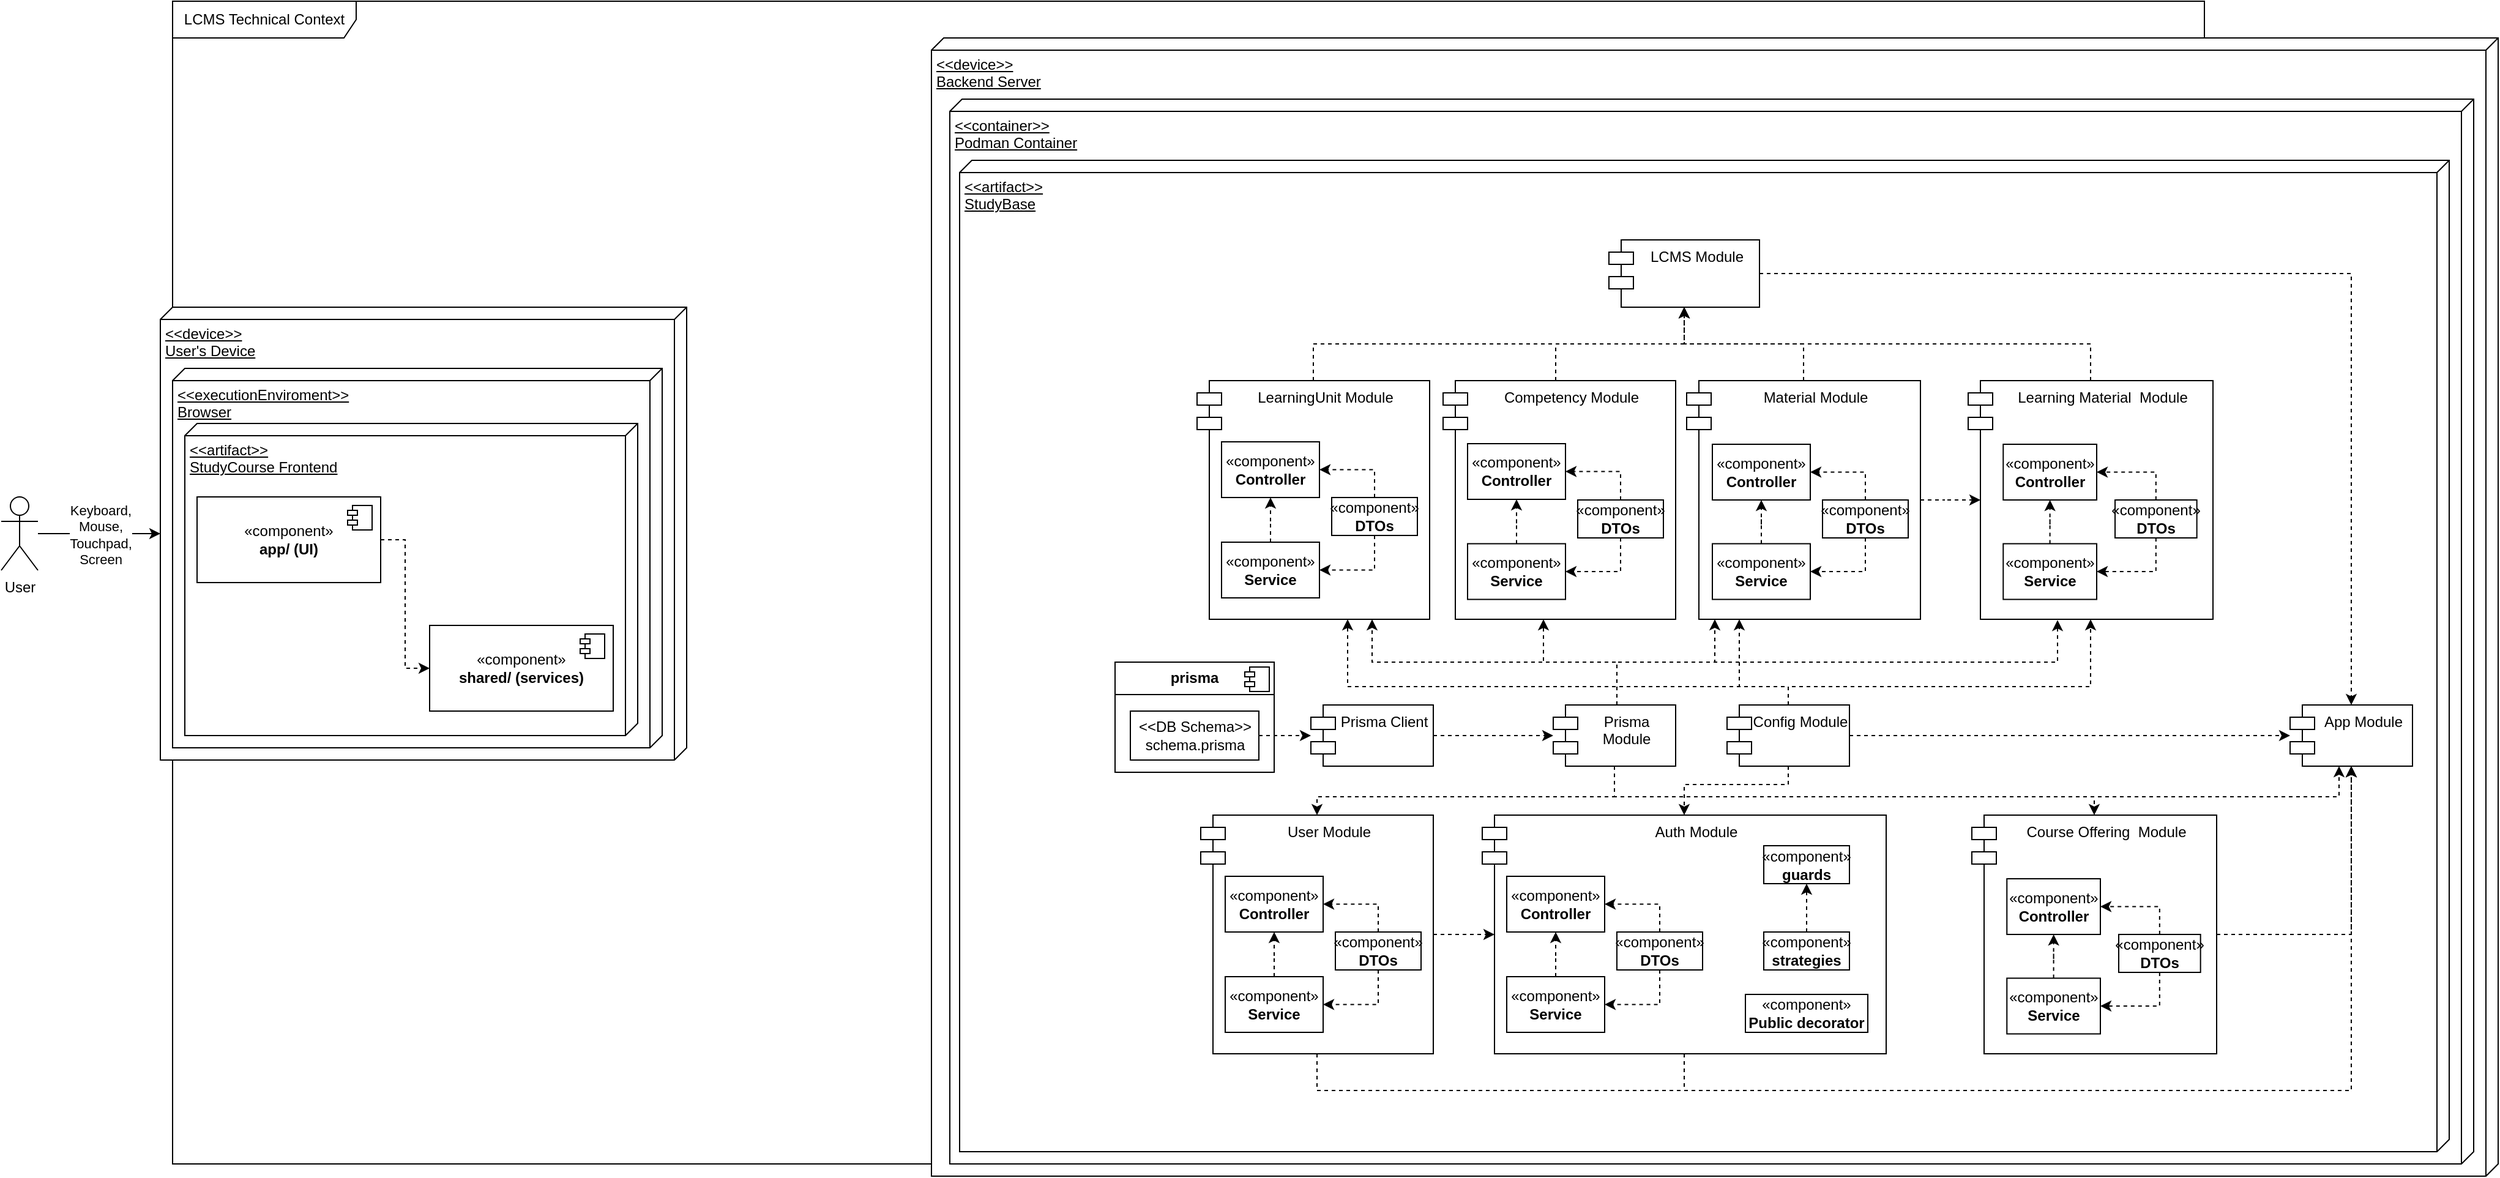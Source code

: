 <mxfile version="25.0.3">
  <diagram name="Page-1" id="3V8vz6xEhUbXwEFhNSxs">
    <mxGraphModel dx="2022" dy="1802" grid="1" gridSize="10" guides="1" tooltips="1" connect="1" arrows="1" fold="1" page="1" pageScale="1" pageWidth="827" pageHeight="1169" math="0" shadow="0">
      <root>
        <mxCell id="0" />
        <mxCell id="1" parent="0" />
        <mxCell id="BuL4cJ5vDAZep0cfOdnn-6" style="edgeStyle=orthogonalEdgeStyle;rounded=1;orthogonalLoop=1;jettySize=auto;html=1;curved=0;" edge="1" parent="1" source="BuL4cJ5vDAZep0cfOdnn-1" target="BuL4cJ5vDAZep0cfOdnn-3">
          <mxGeometry relative="1" as="geometry" />
        </mxCell>
        <mxCell id="BuL4cJ5vDAZep0cfOdnn-7" value="&lt;div&gt;Keyboard,&lt;/div&gt;&lt;div&gt;Mouse,&lt;/div&gt;&lt;div&gt;Touchpad,&lt;/div&gt;&lt;div&gt;Screen&lt;br&gt;&lt;/div&gt;" style="edgeLabel;html=1;align=center;verticalAlign=middle;resizable=0;points=[];" vertex="1" connectable="0" parent="BuL4cJ5vDAZep0cfOdnn-6">
          <mxGeometry x="0.01" y="-1" relative="1" as="geometry">
            <mxPoint as="offset" />
          </mxGeometry>
        </mxCell>
        <mxCell id="BuL4cJ5vDAZep0cfOdnn-1" value="User" style="shape=umlActor;verticalLabelPosition=bottom;verticalAlign=top;html=1;" vertex="1" parent="1">
          <mxGeometry x="-120" y="325" width="30" height="60" as="geometry" />
        </mxCell>
        <mxCell id="BuL4cJ5vDAZep0cfOdnn-2" value="LCMS Technical Context" style="shape=umlFrame;whiteSpace=wrap;html=1;pointerEvents=0;width=150;height=30;" vertex="1" parent="1">
          <mxGeometry x="20" y="-80" width="1660" height="950" as="geometry" />
        </mxCell>
        <mxCell id="BuL4cJ5vDAZep0cfOdnn-3" value="&lt;div&gt;&amp;lt;&amp;lt;device&amp;gt;&amp;gt;&lt;/div&gt;&lt;div&gt;User&#39;s Device&lt;/div&gt;" style="verticalAlign=top;align=left;spacingTop=8;spacingLeft=2;spacingRight=12;shape=cube;size=10;direction=south;fontStyle=4;html=1;whiteSpace=wrap;" vertex="1" parent="1">
          <mxGeometry x="10" y="170" width="430" height="370" as="geometry" />
        </mxCell>
        <mxCell id="BuL4cJ5vDAZep0cfOdnn-5" value="&lt;div&gt;&amp;lt;&amp;lt;executionEnviroment&amp;gt;&amp;gt;&lt;/div&gt;&lt;div&gt;Browser&lt;br&gt;&lt;/div&gt;" style="verticalAlign=top;align=left;spacingTop=8;spacingLeft=2;spacingRight=12;shape=cube;size=10;direction=south;fontStyle=4;html=1;whiteSpace=wrap;" vertex="1" parent="1">
          <mxGeometry x="20" y="220" width="400" height="310" as="geometry" />
        </mxCell>
        <mxCell id="BuL4cJ5vDAZep0cfOdnn-8" value="&lt;div&gt;&amp;lt;&amp;lt;artifact&amp;gt;&amp;gt;&lt;/div&gt;&lt;div&gt;StudyCourse Frontend&lt;br&gt;&lt;/div&gt;" style="verticalAlign=top;align=left;spacingTop=8;spacingLeft=2;spacingRight=12;shape=cube;size=10;direction=south;fontStyle=4;html=1;whiteSpace=wrap;" vertex="1" parent="1">
          <mxGeometry x="30" y="265" width="370" height="255" as="geometry" />
        </mxCell>
        <mxCell id="BuL4cJ5vDAZep0cfOdnn-9" value="«component»&lt;br&gt;&lt;b&gt;shared/ (services)&lt;/b&gt;" style="html=1;dropTarget=0;whiteSpace=wrap;" vertex="1" parent="1">
          <mxGeometry x="230" y="430" width="150" height="70" as="geometry" />
        </mxCell>
        <mxCell id="BuL4cJ5vDAZep0cfOdnn-10" value="" style="shape=module;jettyWidth=8;jettyHeight=4;" vertex="1" parent="BuL4cJ5vDAZep0cfOdnn-9">
          <mxGeometry x="1" width="20" height="20" relative="1" as="geometry">
            <mxPoint x="-27" y="7" as="offset" />
          </mxGeometry>
        </mxCell>
        <mxCell id="BuL4cJ5vDAZep0cfOdnn-13" style="edgeStyle=orthogonalEdgeStyle;rounded=0;orthogonalLoop=1;jettySize=auto;html=1;entryX=0;entryY=0.5;entryDx=0;entryDy=0;dashed=1;" edge="1" parent="1" source="BuL4cJ5vDAZep0cfOdnn-11" target="BuL4cJ5vDAZep0cfOdnn-9">
          <mxGeometry relative="1" as="geometry" />
        </mxCell>
        <mxCell id="BuL4cJ5vDAZep0cfOdnn-11" value="&lt;div&gt;«component»&lt;/div&gt;&lt;b&gt;app/ (UI)&lt;/b&gt; " style="html=1;dropTarget=0;whiteSpace=wrap;" vertex="1" parent="1">
          <mxGeometry x="40" y="325" width="150" height="70" as="geometry" />
        </mxCell>
        <mxCell id="BuL4cJ5vDAZep0cfOdnn-12" value="" style="shape=module;jettyWidth=8;jettyHeight=4;" vertex="1" parent="BuL4cJ5vDAZep0cfOdnn-11">
          <mxGeometry x="1" width="20" height="20" relative="1" as="geometry">
            <mxPoint x="-27" y="7" as="offset" />
          </mxGeometry>
        </mxCell>
        <mxCell id="BuL4cJ5vDAZep0cfOdnn-14" value="&lt;div&gt;&amp;lt;&amp;lt;device&amp;gt;&amp;gt;&lt;/div&gt;&lt;div&gt;Backend Server&lt;br&gt;&lt;/div&gt;" style="verticalAlign=top;align=left;spacingTop=8;spacingLeft=2;spacingRight=12;shape=cube;size=10;direction=south;fontStyle=4;html=1;whiteSpace=wrap;" vertex="1" parent="1">
          <mxGeometry x="640" y="-50" width="1280" height="930" as="geometry" />
        </mxCell>
        <mxCell id="BuL4cJ5vDAZep0cfOdnn-15" value="&lt;div&gt;&amp;lt;&amp;lt;container&amp;gt;&amp;gt;&lt;/div&gt;&lt;div&gt;Podman Container&lt;br&gt;&lt;/div&gt;" style="verticalAlign=top;align=left;spacingTop=8;spacingLeft=2;spacingRight=12;shape=cube;size=10;direction=south;fontStyle=4;html=1;whiteSpace=wrap;" vertex="1" parent="1">
          <mxGeometry x="655" width="1245" height="870" as="geometry" />
        </mxCell>
        <mxCell id="BuL4cJ5vDAZep0cfOdnn-16" value="&lt;div&gt;&amp;lt;&amp;lt;artifact&amp;gt;&amp;gt;&lt;/div&gt;&lt;div&gt;StudyBase&lt;br&gt;&lt;/div&gt;" style="verticalAlign=top;align=left;spacingTop=8;spacingLeft=2;spacingRight=12;shape=cube;size=10;direction=south;fontStyle=4;html=1;whiteSpace=wrap;" vertex="1" parent="1">
          <mxGeometry x="663" y="50" width="1217" height="810" as="geometry" />
        </mxCell>
        <mxCell id="BuL4cJ5vDAZep0cfOdnn-58" style="edgeStyle=orthogonalEdgeStyle;rounded=0;orthogonalLoop=1;jettySize=auto;html=1;dashed=1;" edge="1" parent="1" source="BuL4cJ5vDAZep0cfOdnn-17" target="BuL4cJ5vDAZep0cfOdnn-57">
          <mxGeometry relative="1" as="geometry" />
        </mxCell>
        <mxCell id="BuL4cJ5vDAZep0cfOdnn-17" value="Prisma Client" style="shape=module;align=left;spacingLeft=20;align=center;verticalAlign=top;whiteSpace=wrap;html=1;" vertex="1" parent="1">
          <mxGeometry x="950" y="495" width="100" height="50" as="geometry" />
        </mxCell>
        <mxCell id="BuL4cJ5vDAZep0cfOdnn-29" value="" style="group" vertex="1" connectable="0" parent="1">
          <mxGeometry x="790" y="460" width="130" height="90" as="geometry" />
        </mxCell>
        <mxCell id="BuL4cJ5vDAZep0cfOdnn-22" value="&lt;p style=&quot;margin:0px;margin-top:6px;text-align:center;&quot;&gt;&lt;b&gt;prisma&lt;/b&gt;&lt;/p&gt;&lt;hr size=&quot;1&quot; style=&quot;border-style:solid;&quot;&gt;" style="align=left;overflow=fill;html=1;dropTarget=0;whiteSpace=wrap;" vertex="1" parent="BuL4cJ5vDAZep0cfOdnn-29">
          <mxGeometry width="130" height="90" as="geometry" />
        </mxCell>
        <mxCell id="BuL4cJ5vDAZep0cfOdnn-23" value="" style="shape=component;jettyWidth=8;jettyHeight=4;" vertex="1" parent="BuL4cJ5vDAZep0cfOdnn-22">
          <mxGeometry x="1" width="20" height="20" relative="1" as="geometry">
            <mxPoint x="-24" y="4" as="offset" />
          </mxGeometry>
        </mxCell>
        <mxCell id="BuL4cJ5vDAZep0cfOdnn-27" value="&amp;lt;&amp;lt;DB Schema&amp;gt;&amp;gt;&lt;br&gt;&lt;div&gt;schema.prisma&lt;/div&gt;" style="html=1;whiteSpace=wrap;" vertex="1" parent="BuL4cJ5vDAZep0cfOdnn-29">
          <mxGeometry x="12.5" y="40" width="105" height="40" as="geometry" />
        </mxCell>
        <mxCell id="BuL4cJ5vDAZep0cfOdnn-28" style="edgeStyle=orthogonalEdgeStyle;rounded=0;orthogonalLoop=1;jettySize=auto;html=1;dashed=1;" edge="1" parent="1" source="BuL4cJ5vDAZep0cfOdnn-27" target="BuL4cJ5vDAZep0cfOdnn-17">
          <mxGeometry relative="1" as="geometry" />
        </mxCell>
        <mxCell id="BuL4cJ5vDAZep0cfOdnn-110" style="edgeStyle=orthogonalEdgeStyle;rounded=0;orthogonalLoop=1;jettySize=auto;html=1;dashed=1;" edge="1" parent="1" source="BuL4cJ5vDAZep0cfOdnn-57" target="BuL4cJ5vDAZep0cfOdnn-95">
          <mxGeometry relative="1" as="geometry">
            <Array as="points">
              <mxPoint x="1198" y="570" />
              <mxPoint x="955" y="570" />
            </Array>
          </mxGeometry>
        </mxCell>
        <mxCell id="BuL4cJ5vDAZep0cfOdnn-163" style="edgeStyle=orthogonalEdgeStyle;rounded=0;orthogonalLoop=1;jettySize=auto;html=1;dashed=1;" edge="1" parent="1" source="BuL4cJ5vDAZep0cfOdnn-57" target="BuL4cJ5vDAZep0cfOdnn-155">
          <mxGeometry relative="1" as="geometry">
            <Array as="points">
              <mxPoint x="1198" y="570" />
              <mxPoint x="1590" y="570" />
            </Array>
          </mxGeometry>
        </mxCell>
        <mxCell id="BuL4cJ5vDAZep0cfOdnn-175" style="edgeStyle=orthogonalEdgeStyle;rounded=0;orthogonalLoop=1;jettySize=auto;html=1;dashed=1;" edge="1" parent="1" source="BuL4cJ5vDAZep0cfOdnn-57" target="BuL4cJ5vDAZep0cfOdnn-165">
          <mxGeometry relative="1" as="geometry">
            <Array as="points">
              <mxPoint x="1198" y="570" />
              <mxPoint x="1790" y="570" />
            </Array>
          </mxGeometry>
        </mxCell>
        <mxCell id="BuL4cJ5vDAZep0cfOdnn-57" value="Prisma Module" style="shape=module;align=left;spacingLeft=20;align=center;verticalAlign=top;whiteSpace=wrap;html=1;" vertex="1" parent="1">
          <mxGeometry x="1148" y="495" width="100" height="50" as="geometry" />
        </mxCell>
        <mxCell id="BuL4cJ5vDAZep0cfOdnn-117" style="edgeStyle=orthogonalEdgeStyle;rounded=0;orthogonalLoop=1;jettySize=auto;html=1;dashed=1;" edge="1" parent="1" source="BuL4cJ5vDAZep0cfOdnn-62" target="BuL4cJ5vDAZep0cfOdnn-103">
          <mxGeometry relative="1" as="geometry">
            <Array as="points">
              <mxPoint x="1340" y="560" />
              <mxPoint x="1255" y="560" />
            </Array>
          </mxGeometry>
        </mxCell>
        <mxCell id="BuL4cJ5vDAZep0cfOdnn-174" style="edgeStyle=orthogonalEdgeStyle;rounded=0;orthogonalLoop=1;jettySize=auto;html=1;dashed=1;" edge="1" parent="1" source="BuL4cJ5vDAZep0cfOdnn-62" target="BuL4cJ5vDAZep0cfOdnn-165">
          <mxGeometry relative="1" as="geometry" />
        </mxCell>
        <mxCell id="BuL4cJ5vDAZep0cfOdnn-62" value="Config Module" style="shape=module;align=left;spacingLeft=20;align=center;verticalAlign=top;whiteSpace=wrap;html=1;" vertex="1" parent="1">
          <mxGeometry x="1290" y="495" width="100" height="50" as="geometry" />
        </mxCell>
        <mxCell id="BuL4cJ5vDAZep0cfOdnn-70" style="edgeStyle=orthogonalEdgeStyle;rounded=0;orthogonalLoop=1;jettySize=auto;html=1;dashed=1;" edge="1" parent="1" source="BuL4cJ5vDAZep0cfOdnn-62" target="BuL4cJ5vDAZep0cfOdnn-32">
          <mxGeometry relative="1" as="geometry">
            <Array as="points">
              <mxPoint x="1340" y="480" />
              <mxPoint x="980" y="480" />
            </Array>
          </mxGeometry>
        </mxCell>
        <mxCell id="BuL4cJ5vDAZep0cfOdnn-63" style="edgeStyle=orthogonalEdgeStyle;rounded=0;orthogonalLoop=1;jettySize=auto;html=1;dashed=1;" edge="1" parent="1" source="BuL4cJ5vDAZep0cfOdnn-57" target="BuL4cJ5vDAZep0cfOdnn-32">
          <mxGeometry relative="1" as="geometry">
            <Array as="points">
              <mxPoint x="1200" y="460" />
              <mxPoint x="1000" y="460" />
            </Array>
          </mxGeometry>
        </mxCell>
        <mxCell id="BuL4cJ5vDAZep0cfOdnn-64" style="edgeStyle=orthogonalEdgeStyle;rounded=0;orthogonalLoop=1;jettySize=auto;html=1;dashed=1;" edge="1" parent="1" source="BuL4cJ5vDAZep0cfOdnn-57" target="BuL4cJ5vDAZep0cfOdnn-42">
          <mxGeometry relative="1" as="geometry">
            <Array as="points">
              <mxPoint x="1200" y="460" />
              <mxPoint x="1140" y="460" />
            </Array>
          </mxGeometry>
        </mxCell>
        <mxCell id="BuL4cJ5vDAZep0cfOdnn-65" style="edgeStyle=orthogonalEdgeStyle;rounded=0;orthogonalLoop=1;jettySize=auto;html=1;dashed=1;" edge="1" parent="1" source="BuL4cJ5vDAZep0cfOdnn-57" target="BuL4cJ5vDAZep0cfOdnn-47">
          <mxGeometry relative="1" as="geometry">
            <Array as="points">
              <mxPoint x="1200" y="460" />
              <mxPoint x="1280" y="460" />
            </Array>
          </mxGeometry>
        </mxCell>
        <mxCell id="BuL4cJ5vDAZep0cfOdnn-69" style="edgeStyle=orthogonalEdgeStyle;rounded=0;orthogonalLoop=1;jettySize=auto;html=1;dashed=1;" edge="1" parent="1" source="BuL4cJ5vDAZep0cfOdnn-62" target="BuL4cJ5vDAZep0cfOdnn-47">
          <mxGeometry relative="1" as="geometry">
            <Array as="points">
              <mxPoint x="1340" y="480" />
              <mxPoint x="1300" y="480" />
            </Array>
          </mxGeometry>
        </mxCell>
        <mxCell id="BuL4cJ5vDAZep0cfOdnn-67" style="edgeStyle=orthogonalEdgeStyle;rounded=0;orthogonalLoop=1;jettySize=auto;html=1;dashed=1;entryX=0.5;entryY=1;entryDx=0;entryDy=0;" edge="1" parent="1" source="BuL4cJ5vDAZep0cfOdnn-62" target="BuL4cJ5vDAZep0cfOdnn-52">
          <mxGeometry relative="1" as="geometry">
            <Array as="points">
              <mxPoint x="1340" y="480" />
              <mxPoint x="1587" y="480" />
            </Array>
          </mxGeometry>
        </mxCell>
        <mxCell id="BuL4cJ5vDAZep0cfOdnn-94" value="" style="group" vertex="1" connectable="0" parent="1">
          <mxGeometry x="860" y="585" width="190" height="195" as="geometry" />
        </mxCell>
        <mxCell id="BuL4cJ5vDAZep0cfOdnn-95" value="User Module" style="shape=module;align=left;spacingLeft=20;align=center;verticalAlign=top;whiteSpace=wrap;html=1;" vertex="1" parent="BuL4cJ5vDAZep0cfOdnn-94">
          <mxGeometry width="190" height="195" as="geometry" />
        </mxCell>
        <mxCell id="BuL4cJ5vDAZep0cfOdnn-96" value="&lt;div&gt;«component»&lt;/div&gt;&lt;div&gt;&lt;b&gt;Controller&lt;/b&gt;&lt;/div&gt;" style="html=1;whiteSpace=wrap;" vertex="1" parent="BuL4cJ5vDAZep0cfOdnn-94">
          <mxGeometry x="20" y="50" width="80" height="45.5" as="geometry" />
        </mxCell>
        <mxCell id="BuL4cJ5vDAZep0cfOdnn-97" value="&lt;div&gt;«component»&lt;/div&gt;&lt;div&gt;&lt;b&gt;Service&lt;/b&gt;&lt;/div&gt;" style="html=1;whiteSpace=wrap;" vertex="1" parent="BuL4cJ5vDAZep0cfOdnn-94">
          <mxGeometry x="20" y="132" width="80" height="45.5" as="geometry" />
        </mxCell>
        <mxCell id="BuL4cJ5vDAZep0cfOdnn-98" value="«component»&lt;br&gt;&lt;b&gt;DTOs&lt;/b&gt;" style="html=1;whiteSpace=wrap;" vertex="1" parent="BuL4cJ5vDAZep0cfOdnn-94">
          <mxGeometry x="110" y="95.5" width="70" height="31" as="geometry" />
        </mxCell>
        <mxCell id="BuL4cJ5vDAZep0cfOdnn-99" style="edgeStyle=orthogonalEdgeStyle;rounded=0;orthogonalLoop=1;jettySize=auto;html=1;entryX=0.5;entryY=1;entryDx=0;entryDy=0;dashed=1;" edge="1" parent="BuL4cJ5vDAZep0cfOdnn-94" source="BuL4cJ5vDAZep0cfOdnn-97" target="BuL4cJ5vDAZep0cfOdnn-96">
          <mxGeometry relative="1" as="geometry" />
        </mxCell>
        <mxCell id="BuL4cJ5vDAZep0cfOdnn-100" style="edgeStyle=orthogonalEdgeStyle;rounded=0;orthogonalLoop=1;jettySize=auto;html=1;entryX=1;entryY=0.5;entryDx=0;entryDy=0;exitX=0.5;exitY=1;exitDx=0;exitDy=0;dashed=1;" edge="1" parent="BuL4cJ5vDAZep0cfOdnn-94" source="BuL4cJ5vDAZep0cfOdnn-98" target="BuL4cJ5vDAZep0cfOdnn-97">
          <mxGeometry relative="1" as="geometry" />
        </mxCell>
        <mxCell id="BuL4cJ5vDAZep0cfOdnn-101" style="edgeStyle=orthogonalEdgeStyle;rounded=0;orthogonalLoop=1;jettySize=auto;html=1;entryX=1;entryY=0.5;entryDx=0;entryDy=0;exitX=0.5;exitY=0;exitDx=0;exitDy=0;dashed=1;" edge="1" parent="BuL4cJ5vDAZep0cfOdnn-94" source="BuL4cJ5vDAZep0cfOdnn-98" target="BuL4cJ5vDAZep0cfOdnn-96">
          <mxGeometry relative="1" as="geometry" />
        </mxCell>
        <mxCell id="BuL4cJ5vDAZep0cfOdnn-92" style="edgeStyle=orthogonalEdgeStyle;rounded=0;orthogonalLoop=1;jettySize=auto;html=1;dashed=1;entryX=0.365;entryY=1.003;entryDx=0;entryDy=0;entryPerimeter=0;" edge="1" parent="1" source="BuL4cJ5vDAZep0cfOdnn-57" target="BuL4cJ5vDAZep0cfOdnn-52">
          <mxGeometry relative="1" as="geometry">
            <mxPoint x="1550" y="630" as="targetPoint" />
            <Array as="points">
              <mxPoint x="1200" y="460" />
              <mxPoint x="1560" y="460" />
            </Array>
          </mxGeometry>
        </mxCell>
        <mxCell id="BuL4cJ5vDAZep0cfOdnn-114" style="edgeStyle=orthogonalEdgeStyle;rounded=0;orthogonalLoop=1;jettySize=auto;html=1;entryX=0;entryY=0.5;entryDx=10;entryDy=0;entryPerimeter=0;dashed=1;" edge="1" parent="1" source="BuL4cJ5vDAZep0cfOdnn-95" target="BuL4cJ5vDAZep0cfOdnn-103">
          <mxGeometry relative="1" as="geometry" />
        </mxCell>
        <mxCell id="BuL4cJ5vDAZep0cfOdnn-116" value="" style="group" vertex="1" connectable="0" parent="1">
          <mxGeometry x="1090" y="585" width="330" height="195" as="geometry" />
        </mxCell>
        <mxCell id="BuL4cJ5vDAZep0cfOdnn-103" value="Auth Module" style="shape=module;align=left;spacingLeft=20;align=center;verticalAlign=top;whiteSpace=wrap;html=1;" vertex="1" parent="BuL4cJ5vDAZep0cfOdnn-116">
          <mxGeometry width="330" height="195" as="geometry" />
        </mxCell>
        <mxCell id="BuL4cJ5vDAZep0cfOdnn-104" value="&lt;div&gt;«component»&lt;/div&gt;&lt;div&gt;&lt;b&gt;Controller&lt;/b&gt;&lt;/div&gt;" style="html=1;whiteSpace=wrap;" vertex="1" parent="BuL4cJ5vDAZep0cfOdnn-116">
          <mxGeometry x="20" y="50" width="80" height="45.5" as="geometry" />
        </mxCell>
        <mxCell id="BuL4cJ5vDAZep0cfOdnn-105" value="&lt;div&gt;«component»&lt;/div&gt;&lt;div&gt;&lt;b&gt;Service&lt;/b&gt;&lt;/div&gt;" style="html=1;whiteSpace=wrap;" vertex="1" parent="BuL4cJ5vDAZep0cfOdnn-116">
          <mxGeometry x="20" y="132" width="80" height="45.5" as="geometry" />
        </mxCell>
        <mxCell id="BuL4cJ5vDAZep0cfOdnn-106" value="«component»&lt;br&gt;&lt;b&gt;DTOs&lt;/b&gt;" style="html=1;whiteSpace=wrap;" vertex="1" parent="BuL4cJ5vDAZep0cfOdnn-116">
          <mxGeometry x="110" y="95.5" width="70" height="31" as="geometry" />
        </mxCell>
        <mxCell id="BuL4cJ5vDAZep0cfOdnn-111" value="«component»&lt;br&gt;&lt;b&gt;guards&lt;/b&gt;" style="html=1;whiteSpace=wrap;" vertex="1" parent="BuL4cJ5vDAZep0cfOdnn-116">
          <mxGeometry x="230" y="25" width="70" height="31" as="geometry" />
        </mxCell>
        <mxCell id="BuL4cJ5vDAZep0cfOdnn-112" value="«component»&lt;br&gt;&lt;b&gt;strategies&lt;/b&gt;" style="html=1;whiteSpace=wrap;" vertex="1" parent="BuL4cJ5vDAZep0cfOdnn-116">
          <mxGeometry x="230" y="95.5" width="70" height="31" as="geometry" />
        </mxCell>
        <mxCell id="BuL4cJ5vDAZep0cfOdnn-113" value="&lt;div&gt;«component»&lt;/div&gt;&lt;b&gt;Public decorator&lt;/b&gt;" style="html=1;whiteSpace=wrap;" vertex="1" parent="BuL4cJ5vDAZep0cfOdnn-116">
          <mxGeometry x="215" y="146.5" width="100" height="31" as="geometry" />
        </mxCell>
        <mxCell id="BuL4cJ5vDAZep0cfOdnn-107" style="edgeStyle=orthogonalEdgeStyle;rounded=0;orthogonalLoop=1;jettySize=auto;html=1;entryX=0.5;entryY=1;entryDx=0;entryDy=0;dashed=1;" edge="1" parent="BuL4cJ5vDAZep0cfOdnn-116" source="BuL4cJ5vDAZep0cfOdnn-105" target="BuL4cJ5vDAZep0cfOdnn-104">
          <mxGeometry relative="1" as="geometry" />
        </mxCell>
        <mxCell id="BuL4cJ5vDAZep0cfOdnn-108" style="edgeStyle=orthogonalEdgeStyle;rounded=0;orthogonalLoop=1;jettySize=auto;html=1;entryX=1;entryY=0.5;entryDx=0;entryDy=0;exitX=0.5;exitY=1;exitDx=0;exitDy=0;dashed=1;" edge="1" parent="BuL4cJ5vDAZep0cfOdnn-116" source="BuL4cJ5vDAZep0cfOdnn-106" target="BuL4cJ5vDAZep0cfOdnn-105">
          <mxGeometry relative="1" as="geometry" />
        </mxCell>
        <mxCell id="BuL4cJ5vDAZep0cfOdnn-109" style="edgeStyle=orthogonalEdgeStyle;rounded=0;orthogonalLoop=1;jettySize=auto;html=1;entryX=1;entryY=0.5;entryDx=0;entryDy=0;exitX=0.5;exitY=0;exitDx=0;exitDy=0;dashed=1;" edge="1" parent="BuL4cJ5vDAZep0cfOdnn-116" source="BuL4cJ5vDAZep0cfOdnn-106" target="BuL4cJ5vDAZep0cfOdnn-104">
          <mxGeometry relative="1" as="geometry" />
        </mxCell>
        <mxCell id="BuL4cJ5vDAZep0cfOdnn-115" style="edgeStyle=orthogonalEdgeStyle;rounded=0;orthogonalLoop=1;jettySize=auto;html=1;entryX=0.5;entryY=1;entryDx=0;entryDy=0;dashed=1;" edge="1" parent="BuL4cJ5vDAZep0cfOdnn-116" source="BuL4cJ5vDAZep0cfOdnn-112" target="BuL4cJ5vDAZep0cfOdnn-111">
          <mxGeometry relative="1" as="geometry" />
        </mxCell>
        <mxCell id="BuL4cJ5vDAZep0cfOdnn-154" value="" style="group" vertex="1" connectable="0" parent="1">
          <mxGeometry x="1490" y="585" width="210" height="195" as="geometry" />
        </mxCell>
        <mxCell id="BuL4cJ5vDAZep0cfOdnn-155" value="Course Offering&amp;nbsp; Module" style="shape=module;align=left;spacingLeft=20;align=center;verticalAlign=top;whiteSpace=wrap;html=1;" vertex="1" parent="BuL4cJ5vDAZep0cfOdnn-154">
          <mxGeometry width="200" height="195" as="geometry" />
        </mxCell>
        <mxCell id="BuL4cJ5vDAZep0cfOdnn-156" value="&lt;div&gt;«component»&lt;/div&gt;&lt;div&gt;&lt;b&gt;Controller&lt;/b&gt;&lt;/div&gt;" style="html=1;whiteSpace=wrap;" vertex="1" parent="BuL4cJ5vDAZep0cfOdnn-154">
          <mxGeometry x="28.636" y="52" width="76.364" height="45.5" as="geometry" />
        </mxCell>
        <mxCell id="BuL4cJ5vDAZep0cfOdnn-157" value="&lt;div&gt;«component»&lt;/div&gt;&lt;div&gt;&lt;b&gt;Service&lt;/b&gt;&lt;/div&gt;" style="html=1;whiteSpace=wrap;" vertex="1" parent="BuL4cJ5vDAZep0cfOdnn-154">
          <mxGeometry x="28.636" y="133.25" width="76.364" height="45.5" as="geometry" />
        </mxCell>
        <mxCell id="BuL4cJ5vDAZep0cfOdnn-158" value="«component»&lt;br&gt;&lt;b&gt;DTOs&lt;/b&gt;" style="html=1;whiteSpace=wrap;" vertex="1" parent="BuL4cJ5vDAZep0cfOdnn-154">
          <mxGeometry x="120.001" y="97.5" width="66.818" height="31" as="geometry" />
        </mxCell>
        <mxCell id="BuL4cJ5vDAZep0cfOdnn-159" style="edgeStyle=orthogonalEdgeStyle;rounded=0;orthogonalLoop=1;jettySize=auto;html=1;entryX=0.5;entryY=1;entryDx=0;entryDy=0;dashed=1;" edge="1" parent="BuL4cJ5vDAZep0cfOdnn-154" source="BuL4cJ5vDAZep0cfOdnn-157" target="BuL4cJ5vDAZep0cfOdnn-156">
          <mxGeometry relative="1" as="geometry" />
        </mxCell>
        <mxCell id="BuL4cJ5vDAZep0cfOdnn-160" style="edgeStyle=orthogonalEdgeStyle;rounded=0;orthogonalLoop=1;jettySize=auto;html=1;entryX=1;entryY=0.5;entryDx=0;entryDy=0;exitX=0.5;exitY=1;exitDx=0;exitDy=0;dashed=1;" edge="1" parent="BuL4cJ5vDAZep0cfOdnn-154" source="BuL4cJ5vDAZep0cfOdnn-158" target="BuL4cJ5vDAZep0cfOdnn-157">
          <mxGeometry relative="1" as="geometry" />
        </mxCell>
        <mxCell id="BuL4cJ5vDAZep0cfOdnn-161" style="edgeStyle=orthogonalEdgeStyle;rounded=0;orthogonalLoop=1;jettySize=auto;html=1;entryX=1;entryY=0.5;entryDx=0;entryDy=0;exitX=0.5;exitY=0;exitDx=0;exitDy=0;dashed=1;" edge="1" parent="BuL4cJ5vDAZep0cfOdnn-154" source="BuL4cJ5vDAZep0cfOdnn-158" target="BuL4cJ5vDAZep0cfOdnn-156">
          <mxGeometry relative="1" as="geometry" />
        </mxCell>
        <mxCell id="BuL4cJ5vDAZep0cfOdnn-165" value="App Module" style="shape=module;align=left;spacingLeft=20;align=center;verticalAlign=top;whiteSpace=wrap;html=1;" vertex="1" parent="1">
          <mxGeometry x="1750" y="495" width="100" height="50" as="geometry" />
        </mxCell>
        <mxCell id="BuL4cJ5vDAZep0cfOdnn-166" style="edgeStyle=orthogonalEdgeStyle;rounded=0;orthogonalLoop=1;jettySize=auto;html=1;dashed=1;" edge="1" parent="1" source="BuL4cJ5vDAZep0cfOdnn-31" target="BuL4cJ5vDAZep0cfOdnn-165">
          <mxGeometry relative="1" as="geometry" />
        </mxCell>
        <mxCell id="BuL4cJ5vDAZep0cfOdnn-167" style="edgeStyle=orthogonalEdgeStyle;rounded=0;orthogonalLoop=1;jettySize=auto;html=1;dashed=1;" edge="1" parent="1" source="BuL4cJ5vDAZep0cfOdnn-155" target="BuL4cJ5vDAZep0cfOdnn-165">
          <mxGeometry relative="1" as="geometry" />
        </mxCell>
        <mxCell id="BuL4cJ5vDAZep0cfOdnn-168" style="edgeStyle=orthogonalEdgeStyle;rounded=0;orthogonalLoop=1;jettySize=auto;html=1;dashed=1;" edge="1" parent="1" source="BuL4cJ5vDAZep0cfOdnn-103" target="BuL4cJ5vDAZep0cfOdnn-165">
          <mxGeometry relative="1" as="geometry">
            <Array as="points">
              <mxPoint x="1255" y="810" />
              <mxPoint x="1800" y="810" />
            </Array>
          </mxGeometry>
        </mxCell>
        <mxCell id="BuL4cJ5vDAZep0cfOdnn-169" style="edgeStyle=orthogonalEdgeStyle;rounded=0;orthogonalLoop=1;jettySize=auto;html=1;dashed=1;" edge="1" parent="1" source="BuL4cJ5vDAZep0cfOdnn-95" target="BuL4cJ5vDAZep0cfOdnn-165">
          <mxGeometry relative="1" as="geometry">
            <Array as="points">
              <mxPoint x="955" y="810" />
              <mxPoint x="1800" y="810" />
            </Array>
          </mxGeometry>
        </mxCell>
        <mxCell id="BuL4cJ5vDAZep0cfOdnn-31" value="LCMS Module" style="shape=module;align=left;spacingLeft=20;align=center;verticalAlign=top;whiteSpace=wrap;html=1;" vertex="1" parent="1">
          <mxGeometry x="1193.5" y="115" width="123" height="55" as="geometry" />
        </mxCell>
        <mxCell id="BuL4cJ5vDAZep0cfOdnn-80" value="" style="group" vertex="1" connectable="0" parent="1">
          <mxGeometry x="1487" y="230" width="210" height="195" as="geometry" />
        </mxCell>
        <mxCell id="BuL4cJ5vDAZep0cfOdnn-52" value="Learning Material&amp;nbsp; Module" style="shape=module;align=left;spacingLeft=20;align=center;verticalAlign=top;whiteSpace=wrap;html=1;" vertex="1" parent="BuL4cJ5vDAZep0cfOdnn-80">
          <mxGeometry width="200" height="195" as="geometry" />
        </mxCell>
        <mxCell id="BuL4cJ5vDAZep0cfOdnn-53" value="&lt;div&gt;«component»&lt;/div&gt;&lt;div&gt;&lt;b&gt;Controller&lt;/b&gt;&lt;/div&gt;" style="html=1;whiteSpace=wrap;" vertex="1" parent="BuL4cJ5vDAZep0cfOdnn-80">
          <mxGeometry x="28.636" y="52" width="76.364" height="45.5" as="geometry" />
        </mxCell>
        <mxCell id="BuL4cJ5vDAZep0cfOdnn-54" value="&lt;div&gt;«component»&lt;/div&gt;&lt;div&gt;&lt;b&gt;Service&lt;/b&gt;&lt;/div&gt;" style="html=1;whiteSpace=wrap;" vertex="1" parent="BuL4cJ5vDAZep0cfOdnn-80">
          <mxGeometry x="28.636" y="133.25" width="76.364" height="45.5" as="geometry" />
        </mxCell>
        <mxCell id="BuL4cJ5vDAZep0cfOdnn-76" value="«component»&lt;br&gt;&lt;b&gt;DTOs&lt;/b&gt;" style="html=1;whiteSpace=wrap;" vertex="1" parent="BuL4cJ5vDAZep0cfOdnn-80">
          <mxGeometry x="120.001" y="97.5" width="66.818" height="31" as="geometry" />
        </mxCell>
        <mxCell id="BuL4cJ5vDAZep0cfOdnn-55" style="edgeStyle=orthogonalEdgeStyle;rounded=0;orthogonalLoop=1;jettySize=auto;html=1;entryX=0.5;entryY=1;entryDx=0;entryDy=0;dashed=1;" edge="1" parent="BuL4cJ5vDAZep0cfOdnn-80" source="BuL4cJ5vDAZep0cfOdnn-54" target="BuL4cJ5vDAZep0cfOdnn-53">
          <mxGeometry relative="1" as="geometry" />
        </mxCell>
        <mxCell id="BuL4cJ5vDAZep0cfOdnn-77" style="edgeStyle=orthogonalEdgeStyle;rounded=0;orthogonalLoop=1;jettySize=auto;html=1;entryX=1;entryY=0.5;entryDx=0;entryDy=0;exitX=0.5;exitY=1;exitDx=0;exitDy=0;dashed=1;" edge="1" parent="BuL4cJ5vDAZep0cfOdnn-80" source="BuL4cJ5vDAZep0cfOdnn-76" target="BuL4cJ5vDAZep0cfOdnn-54">
          <mxGeometry relative="1" as="geometry" />
        </mxCell>
        <mxCell id="BuL4cJ5vDAZep0cfOdnn-78" style="edgeStyle=orthogonalEdgeStyle;rounded=0;orthogonalLoop=1;jettySize=auto;html=1;entryX=1;entryY=0.5;entryDx=0;entryDy=0;exitX=0.5;exitY=0;exitDx=0;exitDy=0;dashed=1;" edge="1" parent="BuL4cJ5vDAZep0cfOdnn-80" source="BuL4cJ5vDAZep0cfOdnn-76" target="BuL4cJ5vDAZep0cfOdnn-53">
          <mxGeometry relative="1" as="geometry" />
        </mxCell>
        <mxCell id="BuL4cJ5vDAZep0cfOdnn-85" value="" style="group" vertex="1" connectable="0" parent="1">
          <mxGeometry x="1257" y="230" width="191" height="195" as="geometry" />
        </mxCell>
        <mxCell id="BuL4cJ5vDAZep0cfOdnn-47" value="Material Module" style="shape=module;align=left;spacingLeft=20;align=center;verticalAlign=top;whiteSpace=wrap;html=1;" vertex="1" parent="BuL4cJ5vDAZep0cfOdnn-85">
          <mxGeometry width="191" height="195" as="geometry" />
        </mxCell>
        <mxCell id="BuL4cJ5vDAZep0cfOdnn-48" value="&lt;div&gt;«component»&lt;/div&gt;&lt;div&gt;&lt;b&gt;Controller&lt;/b&gt;&lt;/div&gt;" style="html=1;whiteSpace=wrap;" vertex="1" parent="BuL4cJ5vDAZep0cfOdnn-85">
          <mxGeometry x="21" y="52" width="80" height="45.5" as="geometry" />
        </mxCell>
        <mxCell id="BuL4cJ5vDAZep0cfOdnn-49" value="&lt;div&gt;«component»&lt;/div&gt;&lt;div&gt;&lt;b&gt;Service&lt;/b&gt;&lt;/div&gt;" style="html=1;whiteSpace=wrap;" vertex="1" parent="BuL4cJ5vDAZep0cfOdnn-85">
          <mxGeometry x="21" y="133.25" width="80" height="45.5" as="geometry" />
        </mxCell>
        <mxCell id="BuL4cJ5vDAZep0cfOdnn-81" value="«component»&lt;br&gt;&lt;b&gt;DTOs&lt;/b&gt;" style="html=1;whiteSpace=wrap;" vertex="1" parent="BuL4cJ5vDAZep0cfOdnn-85">
          <mxGeometry x="111" y="97.5" width="70" height="31" as="geometry" />
        </mxCell>
        <mxCell id="BuL4cJ5vDAZep0cfOdnn-50" style="edgeStyle=orthogonalEdgeStyle;rounded=0;orthogonalLoop=1;jettySize=auto;html=1;entryX=0.5;entryY=1;entryDx=0;entryDy=0;dashed=1;" edge="1" parent="BuL4cJ5vDAZep0cfOdnn-85" source="BuL4cJ5vDAZep0cfOdnn-49" target="BuL4cJ5vDAZep0cfOdnn-48">
          <mxGeometry relative="1" as="geometry" />
        </mxCell>
        <mxCell id="BuL4cJ5vDAZep0cfOdnn-82" style="edgeStyle=orthogonalEdgeStyle;rounded=0;orthogonalLoop=1;jettySize=auto;html=1;entryX=1;entryY=0.5;entryDx=0;entryDy=0;dashed=1;exitX=0.5;exitY=1;exitDx=0;exitDy=0;" edge="1" parent="BuL4cJ5vDAZep0cfOdnn-85" source="BuL4cJ5vDAZep0cfOdnn-81" target="BuL4cJ5vDAZep0cfOdnn-49">
          <mxGeometry relative="1" as="geometry" />
        </mxCell>
        <mxCell id="BuL4cJ5vDAZep0cfOdnn-83" style="edgeStyle=orthogonalEdgeStyle;rounded=0;orthogonalLoop=1;jettySize=auto;html=1;entryX=1;entryY=0.5;entryDx=0;entryDy=0;exitX=0.5;exitY=0;exitDx=0;exitDy=0;dashed=1;" edge="1" parent="BuL4cJ5vDAZep0cfOdnn-85" source="BuL4cJ5vDAZep0cfOdnn-81" target="BuL4cJ5vDAZep0cfOdnn-48">
          <mxGeometry relative="1" as="geometry" />
        </mxCell>
        <mxCell id="BuL4cJ5vDAZep0cfOdnn-89" value="" style="group" vertex="1" connectable="0" parent="1">
          <mxGeometry x="1058" y="230" width="190" height="195" as="geometry" />
        </mxCell>
        <mxCell id="BuL4cJ5vDAZep0cfOdnn-42" value="Competency Module" style="shape=module;align=left;spacingLeft=20;align=center;verticalAlign=top;whiteSpace=wrap;html=1;" vertex="1" parent="BuL4cJ5vDAZep0cfOdnn-89">
          <mxGeometry width="190" height="195" as="geometry" />
        </mxCell>
        <mxCell id="BuL4cJ5vDAZep0cfOdnn-43" value="&lt;div&gt;«component»&lt;/div&gt;&lt;div&gt;&lt;b&gt;Controller&lt;/b&gt;&lt;/div&gt;" style="html=1;whiteSpace=wrap;" vertex="1" parent="BuL4cJ5vDAZep0cfOdnn-89">
          <mxGeometry x="20" y="51.5" width="80" height="45.5" as="geometry" />
        </mxCell>
        <mxCell id="BuL4cJ5vDAZep0cfOdnn-44" value="&lt;div&gt;«component»&lt;/div&gt;&lt;div&gt;&lt;b&gt;Service&lt;/b&gt;&lt;/div&gt;" style="html=1;whiteSpace=wrap;" vertex="1" parent="BuL4cJ5vDAZep0cfOdnn-89">
          <mxGeometry x="20" y="133.25" width="80" height="45.5" as="geometry" />
        </mxCell>
        <mxCell id="BuL4cJ5vDAZep0cfOdnn-86" value="«component»&lt;br&gt;&lt;b&gt;DTOs&lt;/b&gt;" style="html=1;whiteSpace=wrap;" vertex="1" parent="BuL4cJ5vDAZep0cfOdnn-89">
          <mxGeometry x="110" y="97.5" width="70" height="31" as="geometry" />
        </mxCell>
        <mxCell id="BuL4cJ5vDAZep0cfOdnn-45" style="edgeStyle=orthogonalEdgeStyle;rounded=0;orthogonalLoop=1;jettySize=auto;html=1;entryX=0.5;entryY=1;entryDx=0;entryDy=0;dashed=1;" edge="1" parent="BuL4cJ5vDAZep0cfOdnn-89" source="BuL4cJ5vDAZep0cfOdnn-44" target="BuL4cJ5vDAZep0cfOdnn-43">
          <mxGeometry relative="1" as="geometry" />
        </mxCell>
        <mxCell id="BuL4cJ5vDAZep0cfOdnn-87" style="edgeStyle=orthogonalEdgeStyle;rounded=0;orthogonalLoop=1;jettySize=auto;html=1;entryX=1;entryY=0.5;entryDx=0;entryDy=0;exitX=0.5;exitY=0;exitDx=0;exitDy=0;dashed=1;" edge="1" parent="BuL4cJ5vDAZep0cfOdnn-89" source="BuL4cJ5vDAZep0cfOdnn-86" target="BuL4cJ5vDAZep0cfOdnn-43">
          <mxGeometry relative="1" as="geometry" />
        </mxCell>
        <mxCell id="BuL4cJ5vDAZep0cfOdnn-88" style="edgeStyle=orthogonalEdgeStyle;rounded=0;orthogonalLoop=1;jettySize=auto;html=1;entryX=1;entryY=0.5;entryDx=0;entryDy=0;exitX=0.5;exitY=1;exitDx=0;exitDy=0;dashed=1;" edge="1" parent="BuL4cJ5vDAZep0cfOdnn-89" source="BuL4cJ5vDAZep0cfOdnn-86" target="BuL4cJ5vDAZep0cfOdnn-44">
          <mxGeometry relative="1" as="geometry" />
        </mxCell>
        <mxCell id="BuL4cJ5vDAZep0cfOdnn-90" value="" style="group" vertex="1" connectable="0" parent="1">
          <mxGeometry x="857" y="230" width="190" height="195" as="geometry" />
        </mxCell>
        <mxCell id="BuL4cJ5vDAZep0cfOdnn-32" value="LearningUnit Module" style="shape=module;align=left;spacingLeft=20;align=center;verticalAlign=top;whiteSpace=wrap;html=1;" vertex="1" parent="BuL4cJ5vDAZep0cfOdnn-90">
          <mxGeometry width="190" height="195" as="geometry" />
        </mxCell>
        <mxCell id="BuL4cJ5vDAZep0cfOdnn-37" value="&lt;div&gt;«component»&lt;/div&gt;&lt;div&gt;&lt;b&gt;Controller&lt;/b&gt;&lt;/div&gt;" style="html=1;whiteSpace=wrap;" vertex="1" parent="BuL4cJ5vDAZep0cfOdnn-90">
          <mxGeometry x="20" y="50" width="80" height="45.5" as="geometry" />
        </mxCell>
        <mxCell id="BuL4cJ5vDAZep0cfOdnn-38" value="&lt;div&gt;«component»&lt;/div&gt;&lt;div&gt;&lt;b&gt;Service&lt;/b&gt;&lt;/div&gt;" style="html=1;whiteSpace=wrap;" vertex="1" parent="BuL4cJ5vDAZep0cfOdnn-90">
          <mxGeometry x="20" y="132" width="80" height="45.5" as="geometry" />
        </mxCell>
        <mxCell id="BuL4cJ5vDAZep0cfOdnn-72" value="«component»&lt;br&gt;&lt;b&gt;DTOs&lt;/b&gt;" style="html=1;whiteSpace=wrap;" vertex="1" parent="BuL4cJ5vDAZep0cfOdnn-90">
          <mxGeometry x="110" y="95.5" width="70" height="31" as="geometry" />
        </mxCell>
        <mxCell id="BuL4cJ5vDAZep0cfOdnn-39" style="edgeStyle=orthogonalEdgeStyle;rounded=0;orthogonalLoop=1;jettySize=auto;html=1;entryX=0.5;entryY=1;entryDx=0;entryDy=0;dashed=1;" edge="1" parent="BuL4cJ5vDAZep0cfOdnn-90" source="BuL4cJ5vDAZep0cfOdnn-38" target="BuL4cJ5vDAZep0cfOdnn-37">
          <mxGeometry relative="1" as="geometry" />
        </mxCell>
        <mxCell id="BuL4cJ5vDAZep0cfOdnn-74" style="edgeStyle=orthogonalEdgeStyle;rounded=0;orthogonalLoop=1;jettySize=auto;html=1;entryX=1;entryY=0.5;entryDx=0;entryDy=0;exitX=0.5;exitY=1;exitDx=0;exitDy=0;dashed=1;" edge="1" parent="BuL4cJ5vDAZep0cfOdnn-90" source="BuL4cJ5vDAZep0cfOdnn-72" target="BuL4cJ5vDAZep0cfOdnn-38">
          <mxGeometry relative="1" as="geometry" />
        </mxCell>
        <mxCell id="BuL4cJ5vDAZep0cfOdnn-75" style="edgeStyle=orthogonalEdgeStyle;rounded=0;orthogonalLoop=1;jettySize=auto;html=1;entryX=1;entryY=0.5;entryDx=0;entryDy=0;exitX=0.5;exitY=0;exitDx=0;exitDy=0;dashed=1;" edge="1" parent="BuL4cJ5vDAZep0cfOdnn-90" source="BuL4cJ5vDAZep0cfOdnn-72" target="BuL4cJ5vDAZep0cfOdnn-37">
          <mxGeometry relative="1" as="geometry" />
        </mxCell>
        <mxCell id="BuL4cJ5vDAZep0cfOdnn-60" style="edgeStyle=orthogonalEdgeStyle;rounded=0;orthogonalLoop=1;jettySize=auto;html=1;entryX=0;entryY=0.5;entryDx=10;entryDy=0;entryPerimeter=0;dashed=1;" edge="1" parent="1" source="BuL4cJ5vDAZep0cfOdnn-47" target="BuL4cJ5vDAZep0cfOdnn-52">
          <mxGeometry relative="1" as="geometry" />
        </mxCell>
        <mxCell id="BuL4cJ5vDAZep0cfOdnn-170" style="edgeStyle=orthogonalEdgeStyle;rounded=0;orthogonalLoop=1;jettySize=auto;html=1;dashed=1;" edge="1" parent="1" source="BuL4cJ5vDAZep0cfOdnn-32" target="BuL4cJ5vDAZep0cfOdnn-31">
          <mxGeometry relative="1" as="geometry">
            <Array as="points">
              <mxPoint x="952" y="200" />
              <mxPoint x="1255" y="200" />
            </Array>
          </mxGeometry>
        </mxCell>
        <mxCell id="BuL4cJ5vDAZep0cfOdnn-171" style="edgeStyle=orthogonalEdgeStyle;rounded=0;orthogonalLoop=1;jettySize=auto;html=1;entryX=0.5;entryY=1;entryDx=0;entryDy=0;dashed=1;" edge="1" parent="1" source="BuL4cJ5vDAZep0cfOdnn-42" target="BuL4cJ5vDAZep0cfOdnn-31">
          <mxGeometry relative="1" as="geometry">
            <Array as="points">
              <mxPoint x="1150" y="200" />
              <mxPoint x="1255" y="200" />
            </Array>
          </mxGeometry>
        </mxCell>
        <mxCell id="BuL4cJ5vDAZep0cfOdnn-172" style="edgeStyle=orthogonalEdgeStyle;rounded=0;orthogonalLoop=1;jettySize=auto;html=1;dashed=1;" edge="1" parent="1" source="BuL4cJ5vDAZep0cfOdnn-47" target="BuL4cJ5vDAZep0cfOdnn-31">
          <mxGeometry relative="1" as="geometry" />
        </mxCell>
        <mxCell id="BuL4cJ5vDAZep0cfOdnn-173" style="edgeStyle=orthogonalEdgeStyle;rounded=0;orthogonalLoop=1;jettySize=auto;html=1;entryX=0.5;entryY=1;entryDx=0;entryDy=0;dashed=1;" edge="1" parent="1" source="BuL4cJ5vDAZep0cfOdnn-52" target="BuL4cJ5vDAZep0cfOdnn-31">
          <mxGeometry relative="1" as="geometry">
            <Array as="points">
              <mxPoint x="1587" y="200" />
              <mxPoint x="1255" y="200" />
            </Array>
          </mxGeometry>
        </mxCell>
      </root>
    </mxGraphModel>
  </diagram>
</mxfile>

